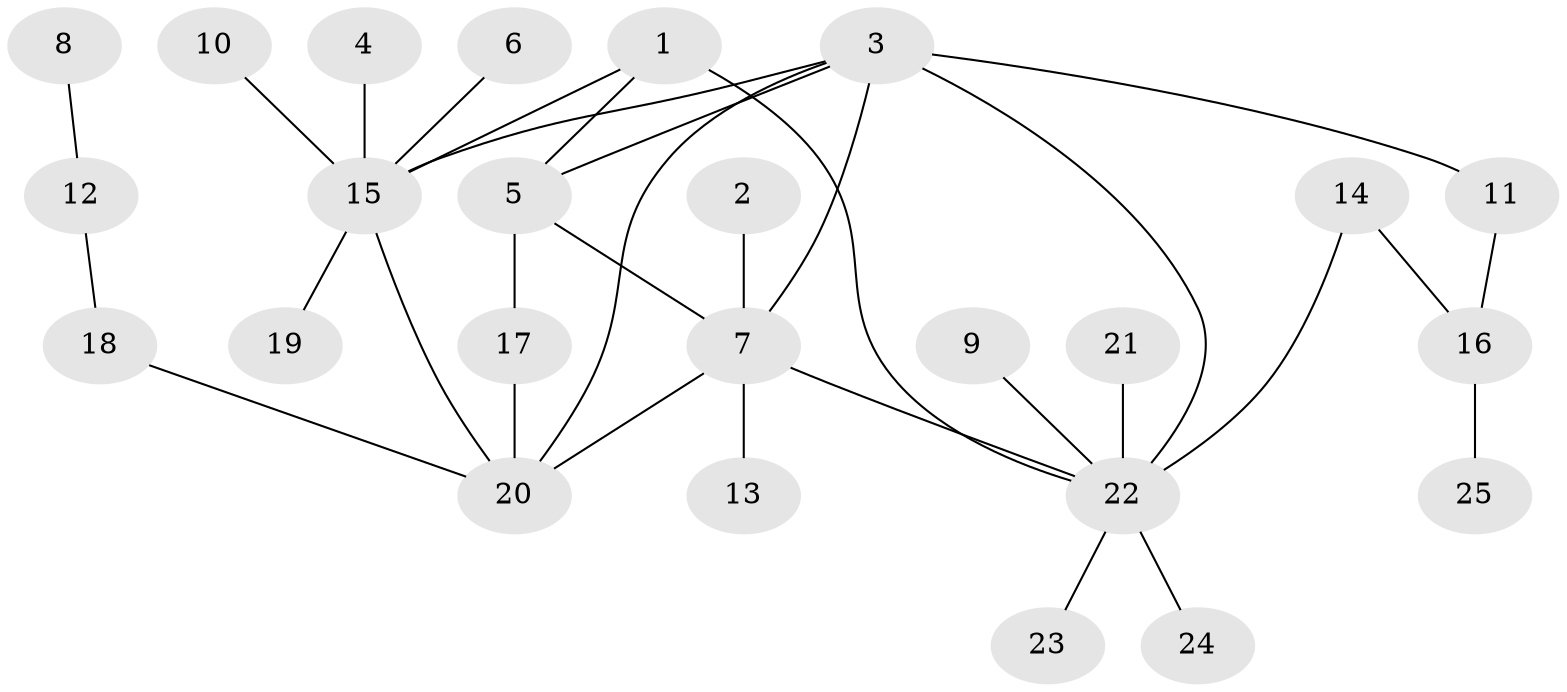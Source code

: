 // original degree distribution, {3: 0.10204081632653061, 9: 0.02040816326530612, 6: 0.02040816326530612, 5: 0.04081632653061224, 7: 0.02040816326530612, 8: 0.02040816326530612, 4: 0.04081632653061224, 2: 0.1836734693877551, 11: 0.02040816326530612, 1: 0.5306122448979592}
// Generated by graph-tools (version 1.1) at 2025/37/03/04/25 23:37:51]
// undirected, 25 vertices, 32 edges
graph export_dot {
  node [color=gray90,style=filled];
  1;
  2;
  3;
  4;
  5;
  6;
  7;
  8;
  9;
  10;
  11;
  12;
  13;
  14;
  15;
  16;
  17;
  18;
  19;
  20;
  21;
  22;
  23;
  24;
  25;
  1 -- 5 [weight=1.0];
  1 -- 15 [weight=1.0];
  1 -- 22 [weight=1.0];
  2 -- 7 [weight=1.0];
  3 -- 5 [weight=2.0];
  3 -- 7 [weight=1.0];
  3 -- 11 [weight=1.0];
  3 -- 15 [weight=1.0];
  3 -- 20 [weight=1.0];
  3 -- 22 [weight=2.0];
  4 -- 15 [weight=1.0];
  5 -- 7 [weight=1.0];
  5 -- 17 [weight=2.0];
  6 -- 15 [weight=1.0];
  7 -- 13 [weight=1.0];
  7 -- 20 [weight=1.0];
  7 -- 22 [weight=1.0];
  8 -- 12 [weight=1.0];
  9 -- 22 [weight=1.0];
  10 -- 15 [weight=1.0];
  11 -- 16 [weight=1.0];
  12 -- 18 [weight=1.0];
  14 -- 16 [weight=1.0];
  14 -- 22 [weight=1.0];
  15 -- 19 [weight=1.0];
  15 -- 20 [weight=1.0];
  16 -- 25 [weight=1.0];
  17 -- 20 [weight=1.0];
  18 -- 20 [weight=1.0];
  21 -- 22 [weight=1.0];
  22 -- 23 [weight=1.0];
  22 -- 24 [weight=1.0];
}
